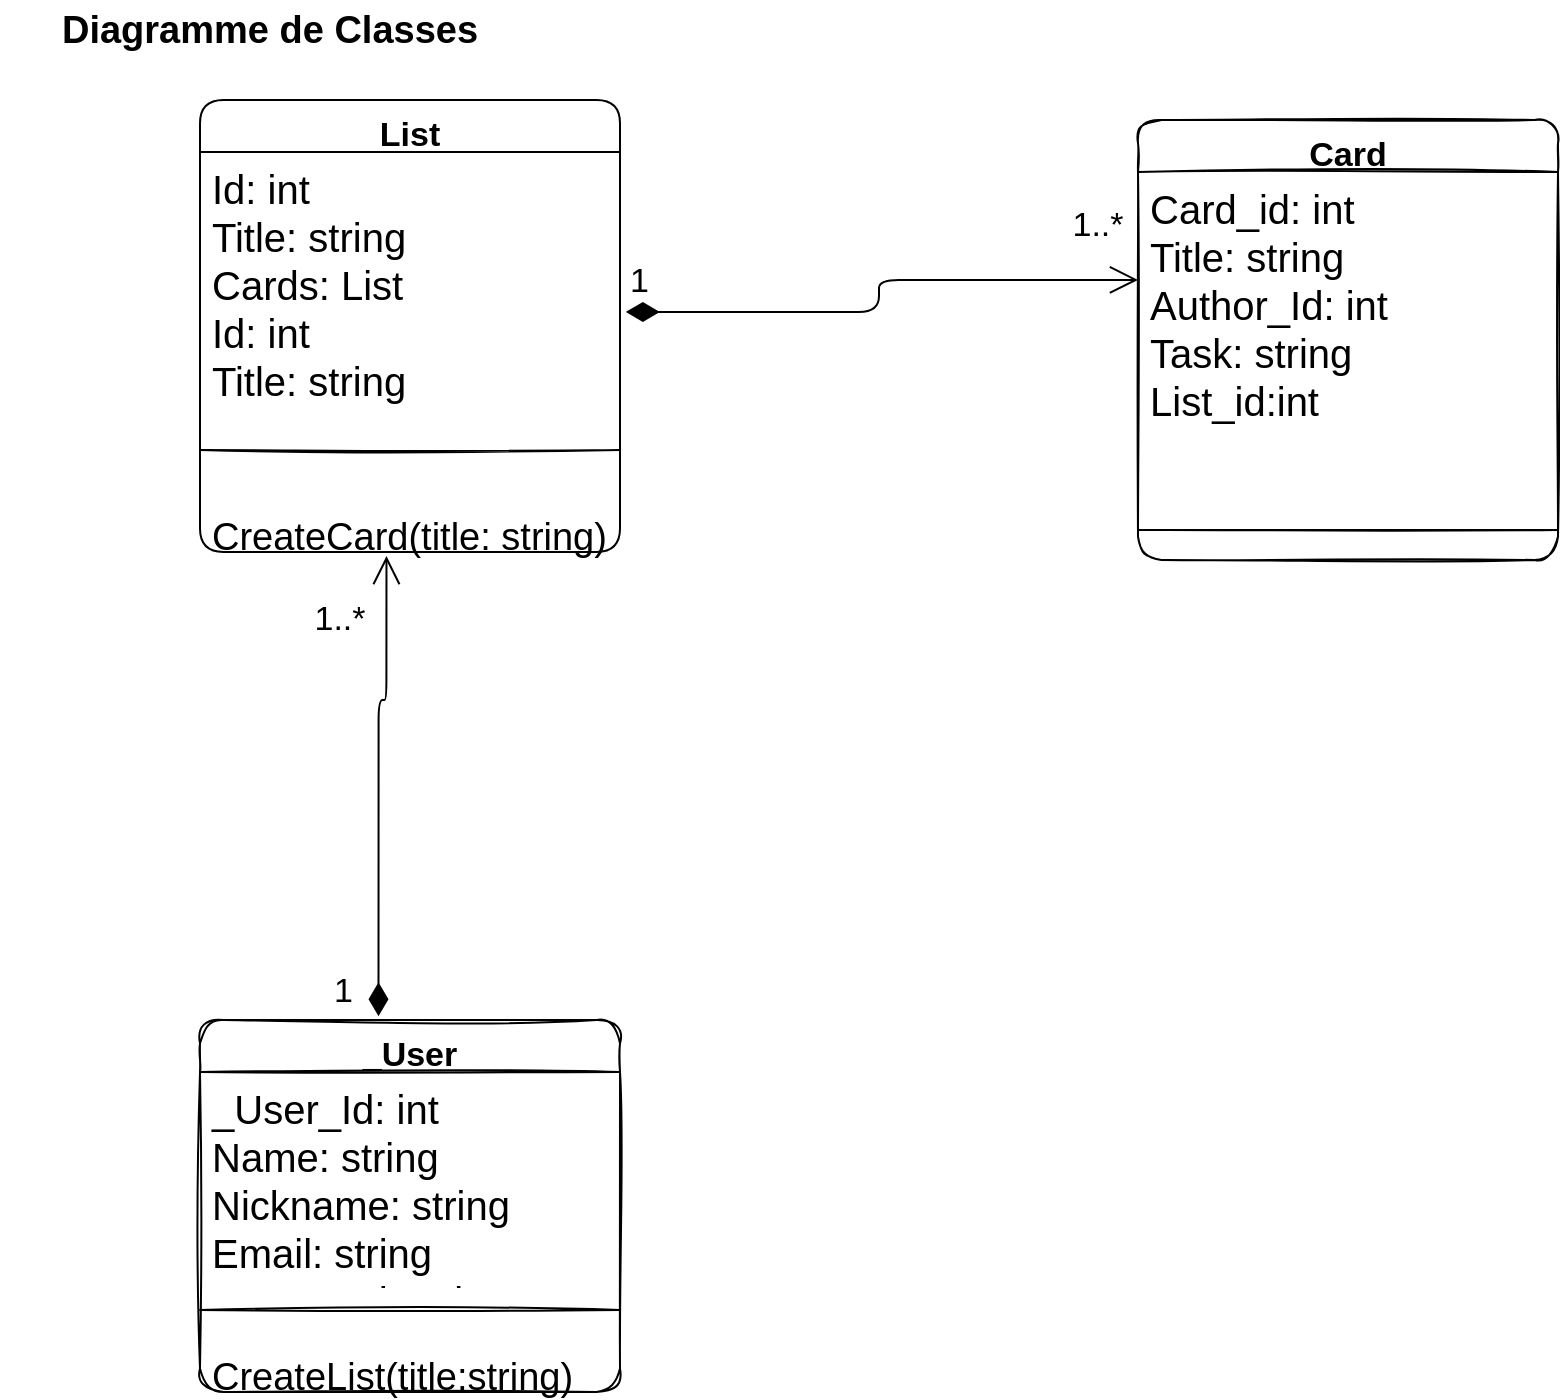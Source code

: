 <mxfile version="13.9.9" type="device"><diagram id="bttsWPhEavGkk8Nz9rG6" name="Page-1"><mxGraphModel dx="905" dy="672" grid="1" gridSize="10" guides="1" tooltips="1" connect="1" arrows="1" fold="1" page="1" pageScale="1" pageWidth="827" pageHeight="1169" math="0" shadow="0"><root><mxCell id="0"/><mxCell id="1" parent="0"/><mxCell id="qghsBFdLmuivBk86fADP-1" value="List" style="swimlane;fontStyle=1;align=center;verticalAlign=top;childLayout=stackLayout;horizontal=1;startSize=26;horizontalStack=0;resizeParent=1;resizeParentMax=0;resizeLast=0;collapsible=1;marginBottom=0;fontSize=17;rounded=1;" vertex="1" parent="1"><mxGeometry x="110" y="60" width="210" height="226" as="geometry"/></mxCell><mxCell id="qghsBFdLmuivBk86fADP-2" value="Id: int&#10;Title: string&#10;Cards: List&#10;Id: int&#10;Title: string&#10;Cards: List&#10;&#10;" style="text;strokeColor=none;fillColor=none;align=left;verticalAlign=top;spacingLeft=4;spacingRight=4;overflow=hidden;rotatable=0;points=[[0,0.5],[1,0.5]];portConstraint=eastwest;fontSize=20;rounded=1;sketch=1;" vertex="1" parent="qghsBFdLmuivBk86fADP-1"><mxGeometry y="26" width="210" height="124" as="geometry"/></mxCell><mxCell id="qghsBFdLmuivBk86fADP-3" value="" style="line;strokeWidth=1;fillColor=none;align=left;verticalAlign=middle;spacingTop=-1;spacingLeft=3;spacingRight=3;rotatable=0;labelPosition=right;points=[];portConstraint=eastwest;rounded=1;sketch=1;" vertex="1" parent="qghsBFdLmuivBk86fADP-1"><mxGeometry y="150" width="210" height="50" as="geometry"/></mxCell><mxCell id="qghsBFdLmuivBk86fADP-4" value="CreateCard(title: string)" style="text;strokeColor=none;fillColor=none;align=left;verticalAlign=top;spacingLeft=4;spacingRight=4;overflow=hidden;rotatable=0;points=[[0,0.5],[1,0.5]];portConstraint=eastwest;fontSize=19;rounded=1;" vertex="1" parent="qghsBFdLmuivBk86fADP-1"><mxGeometry y="200" width="210" height="26" as="geometry"/></mxCell><mxCell id="qghsBFdLmuivBk86fADP-5" value="Card" style="swimlane;fontStyle=1;align=center;verticalAlign=top;childLayout=stackLayout;horizontal=1;startSize=26;horizontalStack=0;resizeParent=1;resizeParentMax=0;resizeLast=0;collapsible=1;marginBottom=0;fontSize=17;rounded=1;sketch=1;" vertex="1" parent="1"><mxGeometry x="579" y="70" width="210" height="220" as="geometry"/></mxCell><mxCell id="qghsBFdLmuivBk86fADP-6" value="Card_id: int&#10;Title: string&#10;Author_Id: int&#10;Task: string&#10;List_id:int&#10;" style="text;strokeColor=none;fillColor=none;align=left;verticalAlign=top;spacingLeft=4;spacingRight=4;overflow=hidden;rotatable=0;points=[[0,0.5],[1,0.5]];portConstraint=eastwest;fontSize=20;rounded=1;sketch=1;" vertex="1" parent="qghsBFdLmuivBk86fADP-5"><mxGeometry y="26" width="210" height="164" as="geometry"/></mxCell><mxCell id="qghsBFdLmuivBk86fADP-7" value="" style="line;strokeWidth=1;fillColor=none;align=left;verticalAlign=middle;spacingTop=-1;spacingLeft=3;spacingRight=3;rotatable=0;labelPosition=right;points=[];portConstraint=eastwest;rounded=1;sketch=1;" vertex="1" parent="qghsBFdLmuivBk86fADP-5"><mxGeometry y="190" width="210" height="30" as="geometry"/></mxCell><mxCell id="qghsBFdLmuivBk86fADP-10" value="1" style="endArrow=open;html=1;endSize=12;startArrow=diamondThin;startSize=14;startFill=1;edgeStyle=orthogonalEdgeStyle;align=left;verticalAlign=bottom;fontSize=17;exitX=1.014;exitY=0.645;exitDx=0;exitDy=0;exitPerimeter=0;entryX=0;entryY=0.329;entryDx=0;entryDy=0;entryPerimeter=0;" edge="1" parent="1" source="qghsBFdLmuivBk86fADP-2" target="qghsBFdLmuivBk86fADP-6"><mxGeometry x="-1" y="3" relative="1" as="geometry"><mxPoint x="560" y="140" as="sourcePoint"/><mxPoint x="500" y="140" as="targetPoint"/></mxGeometry></mxCell><mxCell id="qghsBFdLmuivBk86fADP-11" value="1..*" style="text;html=1;strokeColor=none;fillColor=none;align=center;verticalAlign=middle;whiteSpace=wrap;fontSize=17;rounded=1;" vertex="1" parent="1"><mxGeometry x="539" y="113" width="40" height="20" as="geometry"/></mxCell><mxCell id="qghsBFdLmuivBk86fADP-12" value="_User" style="swimlane;fontStyle=1;align=center;verticalAlign=top;childLayout=stackLayout;horizontal=1;startSize=26;horizontalStack=0;resizeParent=1;resizeParentMax=0;resizeLast=0;collapsible=1;marginBottom=0;fontSize=17;rounded=1;sketch=1;" vertex="1" parent="1"><mxGeometry x="110" y="520" width="210" height="186" as="geometry"/></mxCell><mxCell id="qghsBFdLmuivBk86fADP-13" value="_User_Id: int&#10;Name: string&#10;Nickname: string&#10;Email: string&#10;Password: string&#10;Color: string&#10;" style="text;strokeColor=none;fillColor=none;align=left;verticalAlign=top;spacingLeft=4;spacingRight=4;overflow=hidden;rotatable=0;points=[[0,0.5],[1,0.5]];portConstraint=eastwest;fontSize=20;rounded=1;sketch=1;" vertex="1" parent="qghsBFdLmuivBk86fADP-12"><mxGeometry y="26" width="210" height="104" as="geometry"/></mxCell><mxCell id="qghsBFdLmuivBk86fADP-14" value="" style="line;strokeWidth=1;fillColor=none;align=left;verticalAlign=middle;spacingTop=-1;spacingLeft=3;spacingRight=3;rotatable=0;labelPosition=right;points=[];portConstraint=eastwest;rounded=1;sketch=1;" vertex="1" parent="qghsBFdLmuivBk86fADP-12"><mxGeometry y="130" width="210" height="30" as="geometry"/></mxCell><mxCell id="qghsBFdLmuivBk86fADP-15" value="CreateList(title:string)" style="text;strokeColor=none;fillColor=none;align=left;verticalAlign=top;spacingLeft=4;spacingRight=4;overflow=hidden;rotatable=0;points=[[0,0.5],[1,0.5]];portConstraint=eastwest;fontSize=19;rounded=1;sketch=1;" vertex="1" parent="qghsBFdLmuivBk86fADP-12"><mxGeometry y="160" width="210" height="26" as="geometry"/></mxCell><mxCell id="qghsBFdLmuivBk86fADP-17" value="" style="endArrow=open;html=1;endSize=12;startArrow=diamondThin;startSize=14;startFill=1;edgeStyle=orthogonalEdgeStyle;align=left;verticalAlign=bottom;fontSize=17;exitX=0.425;exitY=-0.01;exitDx=0;exitDy=0;exitPerimeter=0;entryX=0.444;entryY=1.077;entryDx=0;entryDy=0;entryPerimeter=0;" edge="1" parent="1" source="qghsBFdLmuivBk86fADP-12" target="qghsBFdLmuivBk86fADP-4"><mxGeometry x="-1" y="3" relative="1" as="geometry"><mxPoint x="260" y="370" as="sourcePoint"/><mxPoint x="200" y="230" as="targetPoint"/><Array as="points"><mxPoint x="199" y="360"/><mxPoint x="203" y="360"/></Array></mxGeometry></mxCell><mxCell id="qghsBFdLmuivBk86fADP-19" value="&lt;span style=&quot;color: rgb(0, 0, 0); font-family: helvetica; font-size: 17px; font-style: normal; font-weight: 400; letter-spacing: normal; text-align: left; text-indent: 0px; text-transform: none; word-spacing: 0px; background-color: rgb(255, 255, 255); display: inline; float: none;&quot;&gt;1&lt;/span&gt;" style="text;whiteSpace=wrap;html=1;fontSize=17;rounded=1;" vertex="1" parent="1"><mxGeometry x="175" y="489" width="10" height="31" as="geometry"/></mxCell><mxCell id="qghsBFdLmuivBk86fADP-21" value="1..*" style="text;html=1;strokeColor=none;fillColor=none;align=center;verticalAlign=middle;whiteSpace=wrap;fontSize=17;rounded=1;" vertex="1" parent="1"><mxGeometry x="160" y="310" width="40" height="20" as="geometry"/></mxCell><mxCell id="qghsBFdLmuivBk86fADP-22" value="Diagramme de Classes" style="text;align=center;fontStyle=1;verticalAlign=middle;spacingLeft=3;spacingRight=3;strokeColor=none;rotatable=0;points=[[0,0.5],[1,0.5]];portConstraint=eastwest;rounded=1;sketch=1;fontSize=19;" vertex="1" parent="1"><mxGeometry x="10" y="10" width="270" height="26" as="geometry"/></mxCell></root></mxGraphModel></diagram></mxfile>